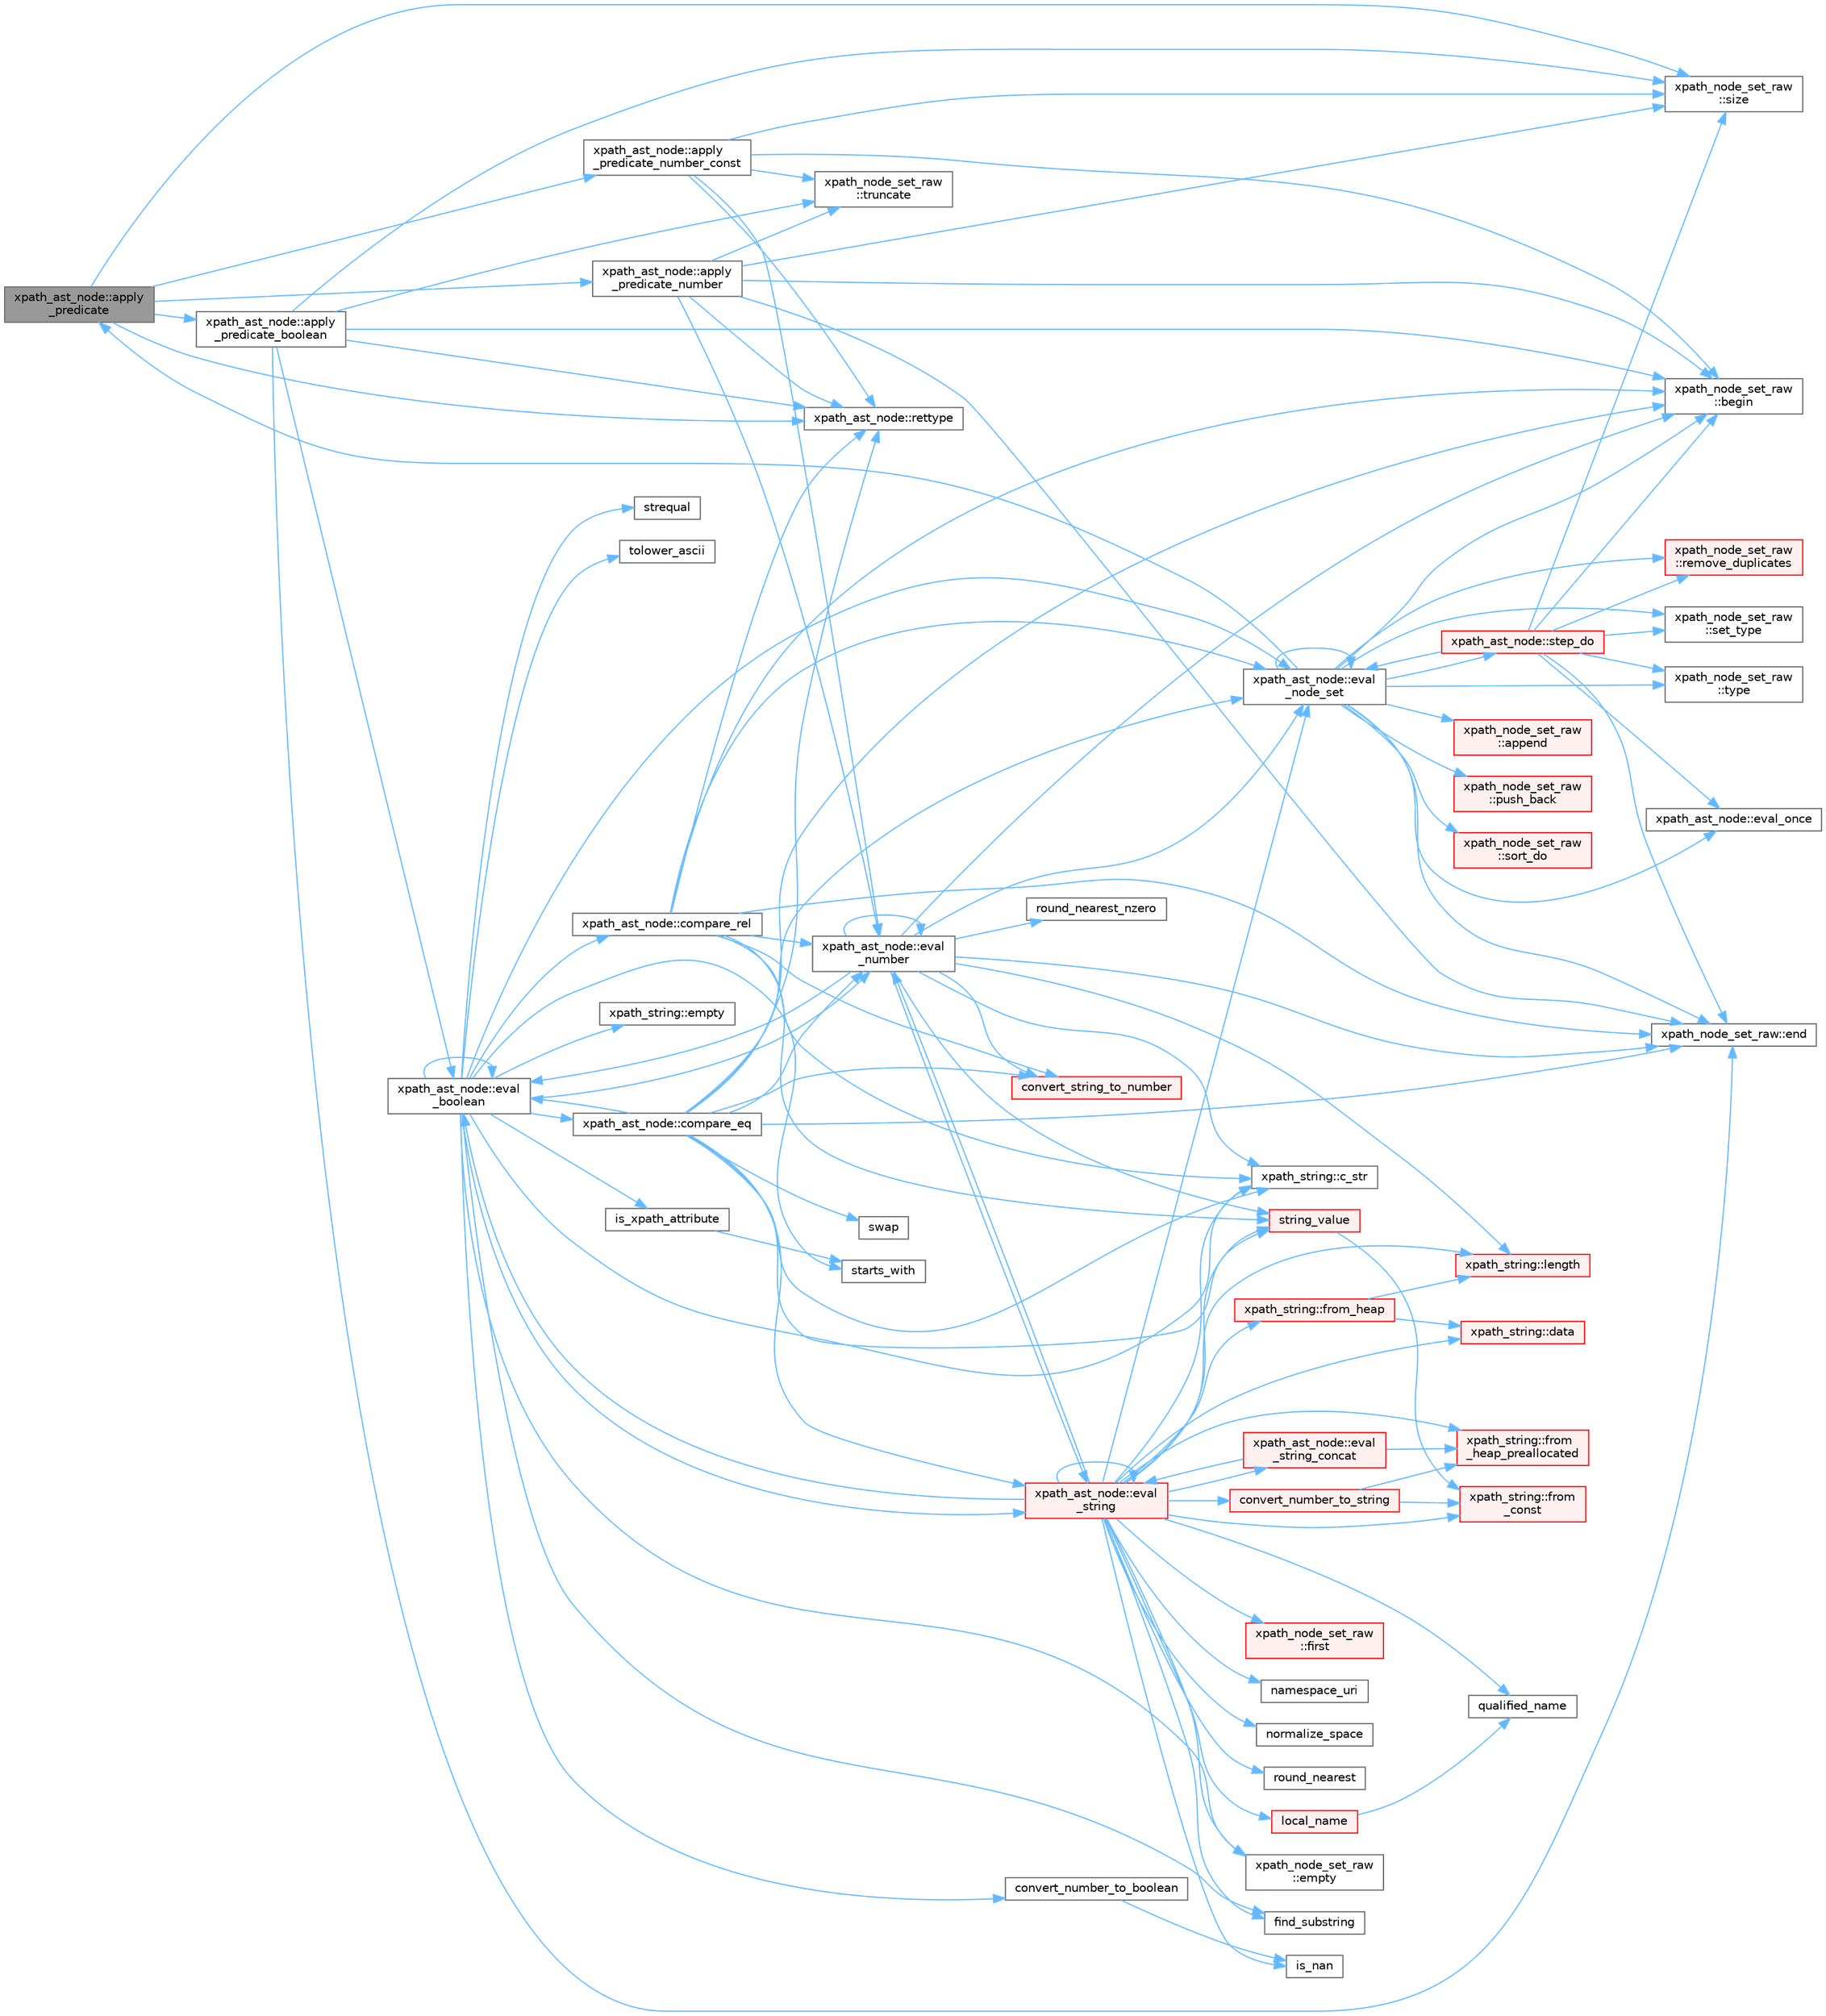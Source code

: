 digraph "xpath_ast_node::apply_predicate"
{
 // INTERACTIVE_SVG=YES
 // LATEX_PDF_SIZE
  bgcolor="transparent";
  edge [fontname=Helvetica,fontsize=10,labelfontname=Helvetica,labelfontsize=10];
  node [fontname=Helvetica,fontsize=10,shape=box,height=0.2,width=0.4];
  rankdir="LR";
  Node1 [id="Node000001",label="xpath_ast_node::apply\l_predicate",height=0.2,width=0.4,color="gray40", fillcolor="grey60", style="filled", fontcolor="black",tooltip=" "];
  Node1 -> Node2 [id="edge1_Node000001_Node000002",color="steelblue1",style="solid",tooltip=" "];
  Node2 [id="Node000002",label="xpath_ast_node::apply\l_predicate_boolean",height=0.2,width=0.4,color="grey40", fillcolor="white", style="filled",URL="$d3/dc5/classxpath__ast__node.html#ab4e5bbd3f2e83c86a43349374b4bfc22",tooltip=" "];
  Node2 -> Node3 [id="edge2_Node000002_Node000003",color="steelblue1",style="solid",tooltip=" "];
  Node3 [id="Node000003",label="xpath_node_set_raw\l::begin",height=0.2,width=0.4,color="grey40", fillcolor="white", style="filled",URL="$d1/daf/classxpath__node__set__raw.html#aa7b27af5bb0611715e24d52788a6360d",tooltip=" "];
  Node2 -> Node4 [id="edge3_Node000002_Node000004",color="steelblue1",style="solid",tooltip=" "];
  Node4 [id="Node000004",label="xpath_node_set_raw::end",height=0.2,width=0.4,color="grey40", fillcolor="white", style="filled",URL="$d1/daf/classxpath__node__set__raw.html#a57ee6a2ace876f3d0ad51748be66e684",tooltip=" "];
  Node2 -> Node5 [id="edge4_Node000002_Node000005",color="steelblue1",style="solid",tooltip=" "];
  Node5 [id="Node000005",label="xpath_ast_node::eval\l_boolean",height=0.2,width=0.4,color="grey40", fillcolor="white", style="filled",URL="$d3/dc5/classxpath__ast__node.html#ab7f965a92023bc2704b8e6fd9f3d7c14",tooltip=" "];
  Node5 -> Node6 [id="edge5_Node000005_Node000006",color="steelblue1",style="solid",tooltip=" "];
  Node6 [id="Node000006",label="xpath_string::c_str",height=0.2,width=0.4,color="grey40", fillcolor="white", style="filled",URL="$dd/d5c/classxpath__string.html#af69f5c575cfd3de179cac76a1b0b5c9e",tooltip=" "];
  Node5 -> Node7 [id="edge6_Node000005_Node000007",color="steelblue1",style="solid",tooltip=" "];
  Node7 [id="Node000007",label="xpath_ast_node::compare_eq",height=0.2,width=0.4,color="grey40", fillcolor="white", style="filled",URL="$d3/dc5/classxpath__ast__node.html#a98dd7f6e67fe2c56c63056eed835d6a4",tooltip=" "];
  Node7 -> Node3 [id="edge7_Node000007_Node000003",color="steelblue1",style="solid",tooltip=" "];
  Node7 -> Node6 [id="edge8_Node000007_Node000006",color="steelblue1",style="solid",tooltip=" "];
  Node7 -> Node8 [id="edge9_Node000007_Node000008",color="steelblue1",style="solid",tooltip=" "];
  Node8 [id="Node000008",label="convert_string_to_number",height=0.2,width=0.4,color="red", fillcolor="#FFF0F0", style="filled",URL="$db/d20/pugixml_8cpp.html#ac5908a6e73e3b0c5b4ab667a42f413f9",tooltip=" "];
  Node7 -> Node4 [id="edge10_Node000007_Node000004",color="steelblue1",style="solid",tooltip=" "];
  Node7 -> Node5 [id="edge11_Node000007_Node000005",color="steelblue1",style="solid",tooltip=" "];
  Node7 -> Node11 [id="edge12_Node000007_Node000011",color="steelblue1",style="solid",tooltip=" "];
  Node11 [id="Node000011",label="xpath_ast_node::eval\l_node_set",height=0.2,width=0.4,color="grey40", fillcolor="white", style="filled",URL="$d3/dc5/classxpath__ast__node.html#a68cace396dd4eeae67ecfcd34a3a8285",tooltip=" "];
  Node11 -> Node12 [id="edge13_Node000011_Node000012",color="steelblue1",style="solid",tooltip=" "];
  Node12 [id="Node000012",label="xpath_node_set_raw\l::append",height=0.2,width=0.4,color="red", fillcolor="#FFF0F0", style="filled",URL="$d1/daf/classxpath__node__set__raw.html#a0c02728de3d895a2d12df9666d60e414",tooltip=" "];
  Node11 -> Node1 [id="edge14_Node000011_Node000001",color="steelblue1",style="solid",tooltip=" "];
  Node11 -> Node3 [id="edge15_Node000011_Node000003",color="steelblue1",style="solid",tooltip=" "];
  Node11 -> Node4 [id="edge16_Node000011_Node000004",color="steelblue1",style="solid",tooltip=" "];
  Node11 -> Node11 [id="edge17_Node000011_Node000011",color="steelblue1",style="solid",tooltip=" "];
  Node11 -> Node15 [id="edge18_Node000011_Node000015",color="steelblue1",style="solid",tooltip=" "];
  Node15 [id="Node000015",label="xpath_ast_node::eval_once",height=0.2,width=0.4,color="grey40", fillcolor="white", style="filled",URL="$d3/dc5/classxpath__ast__node.html#a35ad012fc33cf3dc51468a67c04aac54",tooltip=" "];
  Node11 -> Node16 [id="edge19_Node000011_Node000016",color="steelblue1",style="solid",tooltip=" "];
  Node16 [id="Node000016",label="xpath_node_set_raw\l::push_back",height=0.2,width=0.4,color="red", fillcolor="#FFF0F0", style="filled",URL="$d1/daf/classxpath__node__set__raw.html#a676ec123e5be874869c78ff5c43ae9c2",tooltip=" "];
  Node11 -> Node18 [id="edge20_Node000011_Node000018",color="steelblue1",style="solid",tooltip=" "];
  Node18 [id="Node000018",label="xpath_node_set_raw\l::remove_duplicates",height=0.2,width=0.4,color="red", fillcolor="#FFF0F0", style="filled",URL="$d1/daf/classxpath__node__set__raw.html#af82da6fa8d42f9dff9c55e7b93d96e26",tooltip=" "];
  Node11 -> Node25 [id="edge21_Node000011_Node000025",color="steelblue1",style="solid",tooltip=" "];
  Node25 [id="Node000025",label="xpath_node_set_raw\l::set_type",height=0.2,width=0.4,color="grey40", fillcolor="white", style="filled",URL="$d1/daf/classxpath__node__set__raw.html#ae73780271d772967f78ddd7b9376cdab",tooltip=" "];
  Node11 -> Node26 [id="edge22_Node000011_Node000026",color="steelblue1",style="solid",tooltip=" "];
  Node26 [id="Node000026",label="xpath_node_set_raw\l::sort_do",height=0.2,width=0.4,color="red", fillcolor="#FFF0F0", style="filled",URL="$d1/daf/classxpath__node__set__raw.html#a5e46ee306afc24ea83f6c1181bba3600",tooltip=" "];
  Node11 -> Node30 [id="edge23_Node000011_Node000030",color="steelblue1",style="solid",tooltip=" "];
  Node30 [id="Node000030",label="xpath_ast_node::step_do",height=0.2,width=0.4,color="red", fillcolor="#FFF0F0", style="filled",URL="$d3/dc5/classxpath__ast__node.html#a3258c05ab9aaa78e154d2ff63fe56906",tooltip=" "];
  Node30 -> Node3 [id="edge24_Node000030_Node000003",color="steelblue1",style="solid",tooltip=" "];
  Node30 -> Node4 [id="edge25_Node000030_Node000004",color="steelblue1",style="solid",tooltip=" "];
  Node30 -> Node11 [id="edge26_Node000030_Node000011",color="steelblue1",style="solid",tooltip=" "];
  Node30 -> Node15 [id="edge27_Node000030_Node000015",color="steelblue1",style="solid",tooltip=" "];
  Node30 -> Node18 [id="edge28_Node000030_Node000018",color="steelblue1",style="solid",tooltip=" "];
  Node30 -> Node25 [id="edge29_Node000030_Node000025",color="steelblue1",style="solid",tooltip=" "];
  Node30 -> Node32 [id="edge30_Node000030_Node000032",color="steelblue1",style="solid",tooltip=" "];
  Node32 [id="Node000032",label="xpath_node_set_raw\l::size",height=0.2,width=0.4,color="grey40", fillcolor="white", style="filled",URL="$d1/daf/classxpath__node__set__raw.html#a1e790772073ddeafd7fe93464acb1156",tooltip=" "];
  Node30 -> Node33 [id="edge31_Node000030_Node000033",color="steelblue1",style="solid",tooltip=" "];
  Node33 [id="Node000033",label="xpath_node_set_raw\l::type",height=0.2,width=0.4,color="grey40", fillcolor="white", style="filled",URL="$d1/daf/classxpath__node__set__raw.html#a40f85691234070adc233cc2eac980fbf",tooltip=" "];
  Node11 -> Node33 [id="edge32_Node000011_Node000033",color="steelblue1",style="solid",tooltip=" "];
  Node7 -> Node40 [id="edge33_Node000007_Node000040",color="steelblue1",style="solid",tooltip=" "];
  Node40 [id="Node000040",label="xpath_ast_node::eval\l_number",height=0.2,width=0.4,color="grey40", fillcolor="white", style="filled",URL="$d3/dc5/classxpath__ast__node.html#a92dd7048e28d486bc7f382d1fc6f1de6",tooltip=" "];
  Node40 -> Node3 [id="edge34_Node000040_Node000003",color="steelblue1",style="solid",tooltip=" "];
  Node40 -> Node6 [id="edge35_Node000040_Node000006",color="steelblue1",style="solid",tooltip=" "];
  Node40 -> Node8 [id="edge36_Node000040_Node000008",color="steelblue1",style="solid",tooltip=" "];
  Node40 -> Node4 [id="edge37_Node000040_Node000004",color="steelblue1",style="solid",tooltip=" "];
  Node40 -> Node5 [id="edge38_Node000040_Node000005",color="steelblue1",style="solid",tooltip=" "];
  Node40 -> Node11 [id="edge39_Node000040_Node000011",color="steelblue1",style="solid",tooltip=" "];
  Node40 -> Node40 [id="edge40_Node000040_Node000040",color="steelblue1",style="solid",tooltip=" "];
  Node40 -> Node41 [id="edge41_Node000040_Node000041",color="steelblue1",style="solid",tooltip=" "];
  Node41 [id="Node000041",label="xpath_ast_node::eval\l_string",height=0.2,width=0.4,color="red", fillcolor="#FFF0F0", style="filled",URL="$d3/dc5/classxpath__ast__node.html#a6b675237a590548b68d0e0b97518b6df",tooltip=" "];
  Node41 -> Node6 [id="edge42_Node000041_Node000006",color="steelblue1",style="solid",tooltip=" "];
  Node41 -> Node42 [id="edge43_Node000041_Node000042",color="steelblue1",style="solid",tooltip=" "];
  Node42 [id="Node000042",label="convert_number_to_string",height=0.2,width=0.4,color="red", fillcolor="#FFF0F0", style="filled",URL="$db/d20/pugixml_8cpp.html#a26ed30b05a22acb22dc6eed1cefc7570",tooltip=" "];
  Node42 -> Node46 [id="edge44_Node000042_Node000046",color="steelblue1",style="solid",tooltip=" "];
  Node46 [id="Node000046",label="xpath_string::from\l_const",height=0.2,width=0.4,color="red", fillcolor="#FFF0F0", style="filled",URL="$dd/d5c/classxpath__string.html#a6dce01c6b3a949c3c4c886e6be44931e",tooltip=" "];
  Node42 -> Node48 [id="edge45_Node000042_Node000048",color="steelblue1",style="solid",tooltip=" "];
  Node48 [id="Node000048",label="xpath_string::from\l_heap_preallocated",height=0.2,width=0.4,color="red", fillcolor="#FFF0F0", style="filled",URL="$dd/d5c/classxpath__string.html#a37e13c2dc384cac842cee3870e9e9e23",tooltip=" "];
  Node41 -> Node49 [id="edge46_Node000041_Node000049",color="steelblue1",style="solid",tooltip=" "];
  Node49 [id="Node000049",label="xpath_string::data",height=0.2,width=0.4,color="red", fillcolor="#FFF0F0", style="filled",URL="$dd/d5c/classxpath__string.html#abe89ae1270e25022aa8ccc332f5afbb3",tooltip=" "];
  Node41 -> Node53 [id="edge47_Node000041_Node000053",color="steelblue1",style="solid",tooltip=" "];
  Node53 [id="Node000053",label="xpath_node_set_raw\l::empty",height=0.2,width=0.4,color="grey40", fillcolor="white", style="filled",URL="$d1/daf/classxpath__node__set__raw.html#a95e517f4bb3d9d79f2f0a4c6c0ce42e5",tooltip=" "];
  Node41 -> Node5 [id="edge48_Node000041_Node000005",color="steelblue1",style="solid",tooltip=" "];
  Node41 -> Node11 [id="edge49_Node000041_Node000011",color="steelblue1",style="solid",tooltip=" "];
  Node41 -> Node40 [id="edge50_Node000041_Node000040",color="steelblue1",style="solid",tooltip=" "];
  Node41 -> Node41 [id="edge51_Node000041_Node000041",color="steelblue1",style="solid",tooltip=" "];
  Node41 -> Node54 [id="edge52_Node000041_Node000054",color="steelblue1",style="solid",tooltip=" "];
  Node54 [id="Node000054",label="xpath_ast_node::eval\l_string_concat",height=0.2,width=0.4,color="red", fillcolor="#FFF0F0", style="filled",URL="$d3/dc5/classxpath__ast__node.html#aaf931a091af0fb91c25e90b205363b4e",tooltip=" "];
  Node54 -> Node41 [id="edge53_Node000054_Node000041",color="steelblue1",style="solid",tooltip=" "];
  Node54 -> Node48 [id="edge54_Node000054_Node000048",color="steelblue1",style="solid",tooltip=" "];
  Node41 -> Node55 [id="edge55_Node000041_Node000055",color="steelblue1",style="solid",tooltip=" "];
  Node55 [id="Node000055",label="find_substring",height=0.2,width=0.4,color="grey40", fillcolor="white", style="filled",URL="$db/d20/pugixml_8cpp.html#abbaaa369216b4de5fac2d475d6a78c62",tooltip=" "];
  Node41 -> Node56 [id="edge56_Node000041_Node000056",color="steelblue1",style="solid",tooltip=" "];
  Node56 [id="Node000056",label="xpath_node_set_raw\l::first",height=0.2,width=0.4,color="red", fillcolor="#FFF0F0", style="filled",URL="$d1/daf/classxpath__node__set__raw.html#a8d937c8fa5c9001a6e40e861686aa5b4",tooltip=" "];
  Node41 -> Node46 [id="edge57_Node000041_Node000046",color="steelblue1",style="solid",tooltip=" "];
  Node41 -> Node59 [id="edge58_Node000041_Node000059",color="steelblue1",style="solid",tooltip=" "];
  Node59 [id="Node000059",label="xpath_string::from_heap",height=0.2,width=0.4,color="red", fillcolor="#FFF0F0", style="filled",URL="$dd/d5c/classxpath__string.html#aaf1229b7a7ae918b41bf995df16c8896",tooltip=" "];
  Node59 -> Node49 [id="edge59_Node000059_Node000049",color="steelblue1",style="solid",tooltip=" "];
  Node59 -> Node51 [id="edge60_Node000059_Node000051",color="steelblue1",style="solid",tooltip=" "];
  Node51 [id="Node000051",label="xpath_string::length",height=0.2,width=0.4,color="red", fillcolor="#FFF0F0", style="filled",URL="$dd/d5c/classxpath__string.html#a8469bd7512df66adabd3f5144c4b2ef7",tooltip=" "];
  Node41 -> Node48 [id="edge61_Node000041_Node000048",color="steelblue1",style="solid",tooltip=" "];
  Node41 -> Node60 [id="edge62_Node000041_Node000060",color="steelblue1",style="solid",tooltip=" "];
  Node60 [id="Node000060",label="is_nan",height=0.2,width=0.4,color="grey40", fillcolor="white", style="filled",URL="$db/d20/pugixml_8cpp.html#ac5a4735a6c75f496aa9e2868216ad32e",tooltip=" "];
  Node41 -> Node51 [id="edge63_Node000041_Node000051",color="steelblue1",style="solid",tooltip=" "];
  Node41 -> Node61 [id="edge64_Node000041_Node000061",color="steelblue1",style="solid",tooltip=" "];
  Node61 [id="Node000061",label="local_name",height=0.2,width=0.4,color="red", fillcolor="#FFF0F0", style="filled",URL="$db/d20/pugixml_8cpp.html#aecaa1841b44b31e58c93000c94ff1b39",tooltip=" "];
  Node61 -> Node63 [id="edge65_Node000061_Node000063",color="steelblue1",style="solid",tooltip=" "];
  Node63 [id="Node000063",label="qualified_name",height=0.2,width=0.4,color="grey40", fillcolor="white", style="filled",URL="$db/d20/pugixml_8cpp.html#a13e2fb0f27fff16878680b71d405ac51",tooltip=" "];
  Node41 -> Node64 [id="edge66_Node000041_Node000064",color="steelblue1",style="solid",tooltip=" "];
  Node64 [id="Node000064",label="namespace_uri",height=0.2,width=0.4,color="grey40", fillcolor="white", style="filled",URL="$db/d20/pugixml_8cpp.html#a8b35807a06619c82ae523f4b86bbd916",tooltip=" "];
  Node41 -> Node65 [id="edge67_Node000041_Node000065",color="steelblue1",style="solid",tooltip=" "];
  Node65 [id="Node000065",label="normalize_space",height=0.2,width=0.4,color="grey40", fillcolor="white", style="filled",URL="$db/d20/pugixml_8cpp.html#a75e2d94ef5aa78a5a208687a3d1bcc79",tooltip=" "];
  Node41 -> Node63 [id="edge68_Node000041_Node000063",color="steelblue1",style="solid",tooltip=" "];
  Node41 -> Node66 [id="edge69_Node000041_Node000066",color="steelblue1",style="solid",tooltip=" "];
  Node66 [id="Node000066",label="round_nearest",height=0.2,width=0.4,color="grey40", fillcolor="white", style="filled",URL="$db/d20/pugixml_8cpp.html#aaeb62784a181c44f2ee34c0172e00240",tooltip=" "];
  Node41 -> Node67 [id="edge70_Node000041_Node000067",color="steelblue1",style="solid",tooltip=" "];
  Node67 [id="Node000067",label="string_value",height=0.2,width=0.4,color="red", fillcolor="#FFF0F0", style="filled",URL="$db/d20/pugixml_8cpp.html#a7983b03f2dd06eb98951cd2dde03cd87",tooltip=" "];
  Node67 -> Node46 [id="edge71_Node000067_Node000046",color="steelblue1",style="solid",tooltip=" "];
  Node40 -> Node51 [id="edge72_Node000040_Node000051",color="steelblue1",style="solid",tooltip=" "];
  Node40 -> Node72 [id="edge73_Node000040_Node000072",color="steelblue1",style="solid",tooltip=" "];
  Node72 [id="Node000072",label="round_nearest_nzero",height=0.2,width=0.4,color="grey40", fillcolor="white", style="filled",URL="$db/d20/pugixml_8cpp.html#a08148576c17009ae574e2fc8cd3d17a9",tooltip=" "];
  Node40 -> Node67 [id="edge74_Node000040_Node000067",color="steelblue1",style="solid",tooltip=" "];
  Node7 -> Node41 [id="edge75_Node000007_Node000041",color="steelblue1",style="solid",tooltip=" "];
  Node7 -> Node73 [id="edge76_Node000007_Node000073",color="steelblue1",style="solid",tooltip=" "];
  Node73 [id="Node000073",label="xpath_ast_node::rettype",height=0.2,width=0.4,color="grey40", fillcolor="white", style="filled",URL="$d3/dc5/classxpath__ast__node.html#a2c12e34a46db2a3d0052f9f38bcf1bb6",tooltip=" "];
  Node7 -> Node67 [id="edge77_Node000007_Node000067",color="steelblue1",style="solid",tooltip=" "];
  Node7 -> Node22 [id="edge78_Node000007_Node000022",color="steelblue1",style="solid",tooltip=" "];
  Node22 [id="Node000022",label="swap",height=0.2,width=0.4,color="grey40", fillcolor="white", style="filled",URL="$db/d20/pugixml_8cpp.html#aab8f818e90a34b18c1da140588eca88d",tooltip=" "];
  Node5 -> Node74 [id="edge79_Node000005_Node000074",color="steelblue1",style="solid",tooltip=" "];
  Node74 [id="Node000074",label="xpath_ast_node::compare_rel",height=0.2,width=0.4,color="grey40", fillcolor="white", style="filled",URL="$d3/dc5/classxpath__ast__node.html#abb6e4c529276eaf882233dbb6e04e111",tooltip=" "];
  Node74 -> Node3 [id="edge80_Node000074_Node000003",color="steelblue1",style="solid",tooltip=" "];
  Node74 -> Node6 [id="edge81_Node000074_Node000006",color="steelblue1",style="solid",tooltip=" "];
  Node74 -> Node8 [id="edge82_Node000074_Node000008",color="steelblue1",style="solid",tooltip=" "];
  Node74 -> Node4 [id="edge83_Node000074_Node000004",color="steelblue1",style="solid",tooltip=" "];
  Node74 -> Node11 [id="edge84_Node000074_Node000011",color="steelblue1",style="solid",tooltip=" "];
  Node74 -> Node40 [id="edge85_Node000074_Node000040",color="steelblue1",style="solid",tooltip=" "];
  Node74 -> Node73 [id="edge86_Node000074_Node000073",color="steelblue1",style="solid",tooltip=" "];
  Node74 -> Node67 [id="edge87_Node000074_Node000067",color="steelblue1",style="solid",tooltip=" "];
  Node5 -> Node75 [id="edge88_Node000005_Node000075",color="steelblue1",style="solid",tooltip=" "];
  Node75 [id="Node000075",label="convert_number_to_boolean",height=0.2,width=0.4,color="grey40", fillcolor="white", style="filled",URL="$db/d20/pugixml_8cpp.html#a15ed2feda8a764a64c49b203e093d996",tooltip=" "];
  Node75 -> Node60 [id="edge89_Node000075_Node000060",color="steelblue1",style="solid",tooltip=" "];
  Node5 -> Node53 [id="edge90_Node000005_Node000053",color="steelblue1",style="solid",tooltip=" "];
  Node5 -> Node76 [id="edge91_Node000005_Node000076",color="steelblue1",style="solid",tooltip=" "];
  Node76 [id="Node000076",label="xpath_string::empty",height=0.2,width=0.4,color="grey40", fillcolor="white", style="filled",URL="$dd/d5c/classxpath__string.html#a46087349c9a2d297ea127018949bc012",tooltip=" "];
  Node5 -> Node5 [id="edge92_Node000005_Node000005",color="steelblue1",style="solid",tooltip=" "];
  Node5 -> Node11 [id="edge93_Node000005_Node000011",color="steelblue1",style="solid",tooltip=" "];
  Node5 -> Node40 [id="edge94_Node000005_Node000040",color="steelblue1",style="solid",tooltip=" "];
  Node5 -> Node41 [id="edge95_Node000005_Node000041",color="steelblue1",style="solid",tooltip=" "];
  Node5 -> Node55 [id="edge96_Node000005_Node000055",color="steelblue1",style="solid",tooltip=" "];
  Node5 -> Node37 [id="edge97_Node000005_Node000037",color="steelblue1",style="solid",tooltip=" "];
  Node37 [id="Node000037",label="is_xpath_attribute",height=0.2,width=0.4,color="grey40", fillcolor="white", style="filled",URL="$db/d20/pugixml_8cpp.html#a63041941bf2b704523fead76b505d418",tooltip=" "];
  Node37 -> Node38 [id="edge98_Node000037_Node000038",color="steelblue1",style="solid",tooltip=" "];
  Node38 [id="Node000038",label="starts_with",height=0.2,width=0.4,color="grey40", fillcolor="white", style="filled",URL="$db/d20/pugixml_8cpp.html#a4ab3a20f90bd9a6d4d050b7438fe83e3",tooltip=" "];
  Node5 -> Node38 [id="edge99_Node000005_Node000038",color="steelblue1",style="solid",tooltip=" "];
  Node5 -> Node39 [id="edge100_Node000005_Node000039",color="steelblue1",style="solid",tooltip=" "];
  Node39 [id="Node000039",label="strequal",height=0.2,width=0.4,color="grey40", fillcolor="white", style="filled",URL="$db/d20/pugixml_8cpp.html#af682718c79fea7fc666a593dc70764c1",tooltip=" "];
  Node5 -> Node77 [id="edge101_Node000005_Node000077",color="steelblue1",style="solid",tooltip=" "];
  Node77 [id="Node000077",label="tolower_ascii",height=0.2,width=0.4,color="grey40", fillcolor="white", style="filled",URL="$db/d20/pugixml_8cpp.html#afeba7a7ade93e89bc9c83aa616ea7ad6",tooltip=" "];
  Node2 -> Node73 [id="edge102_Node000002_Node000073",color="steelblue1",style="solid",tooltip=" "];
  Node2 -> Node32 [id="edge103_Node000002_Node000032",color="steelblue1",style="solid",tooltip=" "];
  Node2 -> Node78 [id="edge104_Node000002_Node000078",color="steelblue1",style="solid",tooltip=" "];
  Node78 [id="Node000078",label="xpath_node_set_raw\l::truncate",height=0.2,width=0.4,color="grey40", fillcolor="white", style="filled",URL="$d1/daf/classxpath__node__set__raw.html#aba48d228f554065702f3e6d5059f701d",tooltip=" "];
  Node1 -> Node79 [id="edge105_Node000001_Node000079",color="steelblue1",style="solid",tooltip=" "];
  Node79 [id="Node000079",label="xpath_ast_node::apply\l_predicate_number",height=0.2,width=0.4,color="grey40", fillcolor="white", style="filled",URL="$d3/dc5/classxpath__ast__node.html#abf2d4b745493f63aebc1c89d9fde8eed",tooltip=" "];
  Node79 -> Node3 [id="edge106_Node000079_Node000003",color="steelblue1",style="solid",tooltip=" "];
  Node79 -> Node4 [id="edge107_Node000079_Node000004",color="steelblue1",style="solid",tooltip=" "];
  Node79 -> Node40 [id="edge108_Node000079_Node000040",color="steelblue1",style="solid",tooltip=" "];
  Node79 -> Node73 [id="edge109_Node000079_Node000073",color="steelblue1",style="solid",tooltip=" "];
  Node79 -> Node32 [id="edge110_Node000079_Node000032",color="steelblue1",style="solid",tooltip=" "];
  Node79 -> Node78 [id="edge111_Node000079_Node000078",color="steelblue1",style="solid",tooltip=" "];
  Node1 -> Node80 [id="edge112_Node000001_Node000080",color="steelblue1",style="solid",tooltip=" "];
  Node80 [id="Node000080",label="xpath_ast_node::apply\l_predicate_number_const",height=0.2,width=0.4,color="grey40", fillcolor="white", style="filled",URL="$d3/dc5/classxpath__ast__node.html#a8cedd7e15623b9fa431788b8843f1463",tooltip=" "];
  Node80 -> Node3 [id="edge113_Node000080_Node000003",color="steelblue1",style="solid",tooltip=" "];
  Node80 -> Node40 [id="edge114_Node000080_Node000040",color="steelblue1",style="solid",tooltip=" "];
  Node80 -> Node73 [id="edge115_Node000080_Node000073",color="steelblue1",style="solid",tooltip=" "];
  Node80 -> Node32 [id="edge116_Node000080_Node000032",color="steelblue1",style="solid",tooltip=" "];
  Node80 -> Node78 [id="edge117_Node000080_Node000078",color="steelblue1",style="solid",tooltip=" "];
  Node1 -> Node73 [id="edge118_Node000001_Node000073",color="steelblue1",style="solid",tooltip=" "];
  Node1 -> Node32 [id="edge119_Node000001_Node000032",color="steelblue1",style="solid",tooltip=" "];
}
